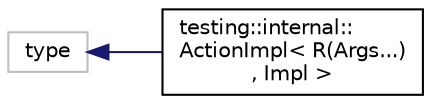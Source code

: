 digraph "Graphical Class Hierarchy"
{
  edge [fontname="Helvetica",fontsize="10",labelfontname="Helvetica",labelfontsize="10"];
  node [fontname="Helvetica",fontsize="10",shape=record];
  rankdir="LR";
  Node388 [label="type",height=0.2,width=0.4,color="grey75", fillcolor="white", style="filled"];
  Node388 -> Node0 [dir="back",color="midnightblue",fontsize="10",style="solid",fontname="Helvetica"];
  Node0 [label="testing::internal::\lActionImpl\< R(Args...)\l, Impl \>",height=0.2,width=0.4,color="black", fillcolor="white", style="filled",URL="$structtesting_1_1internal_1_1ActionImpl_3_01R_07Args_8_8_8_08_00_01Impl_01_4.html"];
}
